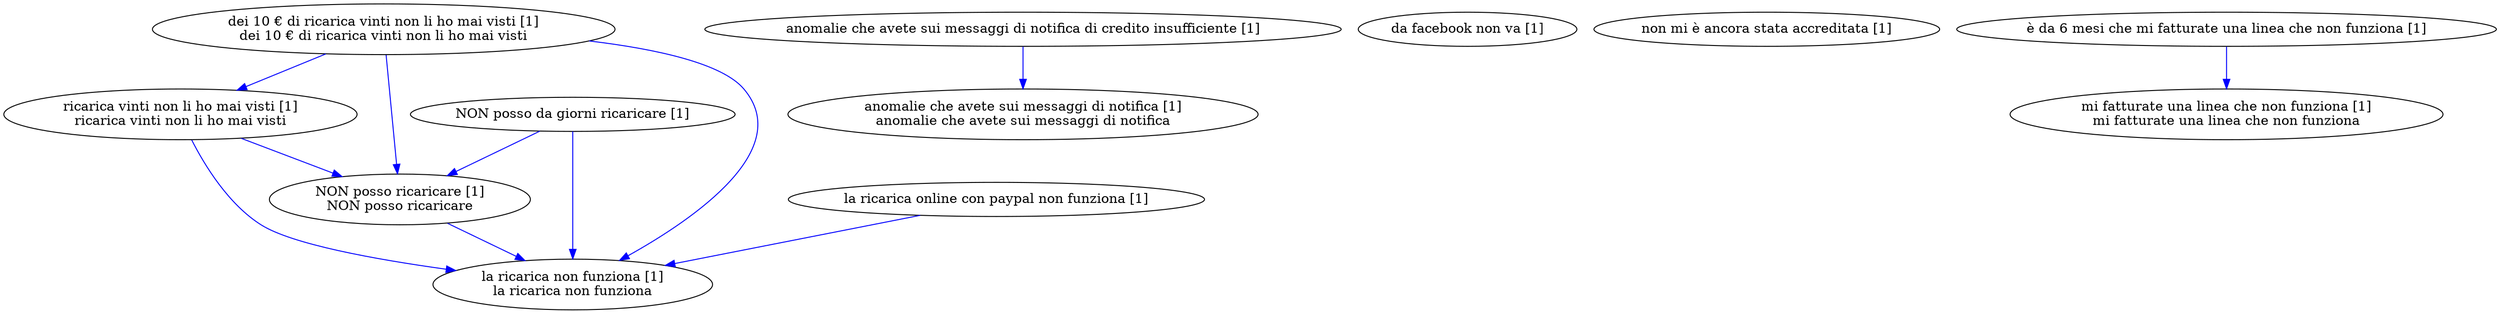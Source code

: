 digraph collapsedGraph {
"NON posso ricaricare [1]\nNON posso ricaricare""NON posso da giorni ricaricare [1]""anomalie che avete sui messaggi di notifica [1]\nanomalie che avete sui messaggi di notifica""anomalie che avete sui messaggi di notifica di credito insufficiente [1]""da facebook non va [1]""ricarica vinti non li ho mai visti [1]\nricarica vinti non li ho mai visti""dei 10 € di ricarica vinti non li ho mai visti [1]\ndei 10 € di ricarica vinti non li ho mai visti""la ricarica non funziona [1]\nla ricarica non funziona""la ricarica online con paypal non funziona [1]""non mi è ancora stata accreditata [1]""mi fatturate una linea che non funziona [1]\nmi fatturate una linea che non funziona""è da 6 mesi che mi fatturate una linea che non funziona [1]""dei 10 € di ricarica vinti non li ho mai visti [1]\ndei 10 € di ricarica vinti non li ho mai visti" -> "la ricarica non funziona [1]\nla ricarica non funziona" [color=blue]
"NON posso ricaricare [1]\nNON posso ricaricare" -> "la ricarica non funziona [1]\nla ricarica non funziona" [color=blue]
"ricarica vinti non li ho mai visti [1]\nricarica vinti non li ho mai visti" -> "la ricarica non funziona [1]\nla ricarica non funziona" [color=blue]
"dei 10 € di ricarica vinti non li ho mai visti [1]\ndei 10 € di ricarica vinti non li ho mai visti" -> "NON posso ricaricare [1]\nNON posso ricaricare" [color=blue]
"ricarica vinti non li ho mai visti [1]\nricarica vinti non li ho mai visti" -> "NON posso ricaricare [1]\nNON posso ricaricare" [color=blue]
"NON posso da giorni ricaricare [1]" -> "la ricarica non funziona [1]\nla ricarica non funziona" [color=blue]
"NON posso da giorni ricaricare [1]" -> "NON posso ricaricare [1]\nNON posso ricaricare" [color=blue]
"anomalie che avete sui messaggi di notifica di credito insufficiente [1]" -> "anomalie che avete sui messaggi di notifica [1]\nanomalie che avete sui messaggi di notifica" [color=blue]
"dei 10 € di ricarica vinti non li ho mai visti [1]\ndei 10 € di ricarica vinti non li ho mai visti" -> "ricarica vinti non li ho mai visti [1]\nricarica vinti non li ho mai visti" [color=blue]
"la ricarica online con paypal non funziona [1]" -> "la ricarica non funziona [1]\nla ricarica non funziona" [color=blue]
"è da 6 mesi che mi fatturate una linea che non funziona [1]" -> "mi fatturate una linea che non funziona [1]\nmi fatturate una linea che non funziona" [color=blue]
}